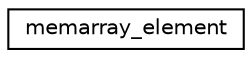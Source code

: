 digraph "Graphical Class Hierarchy"
{
 // LATEX_PDF_SIZE
  edge [fontname="Helvetica",fontsize="10",labelfontname="Helvetica",labelfontsize="10"];
  node [fontname="Helvetica",fontsize="10",shape=record];
  rankdir="LR";
  Node0 [label="memarray_element",height=0.2,width=0.4,color="black", fillcolor="white", style="filled",URL="$structmemarray__element.html",tooltip="Memory pool element."];
}
